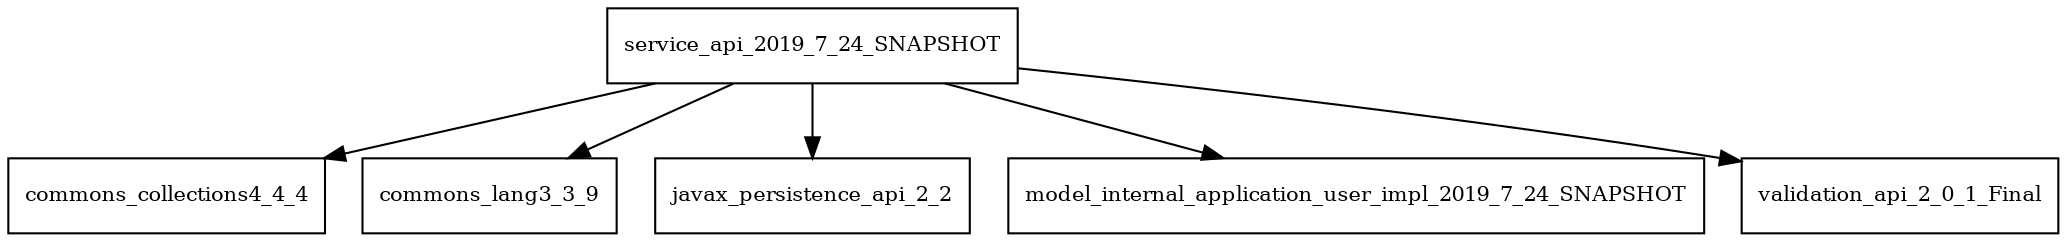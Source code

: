 digraph service_api_2019_7_24_SNAPSHOT_dependencies {
  node [shape = box, fontsize=10.0];
  service_api_2019_7_24_SNAPSHOT -> commons_collections4_4_4;
  service_api_2019_7_24_SNAPSHOT -> commons_lang3_3_9;
  service_api_2019_7_24_SNAPSHOT -> javax_persistence_api_2_2;
  service_api_2019_7_24_SNAPSHOT -> model_internal_application_user_impl_2019_7_24_SNAPSHOT;
  service_api_2019_7_24_SNAPSHOT -> validation_api_2_0_1_Final;
}
